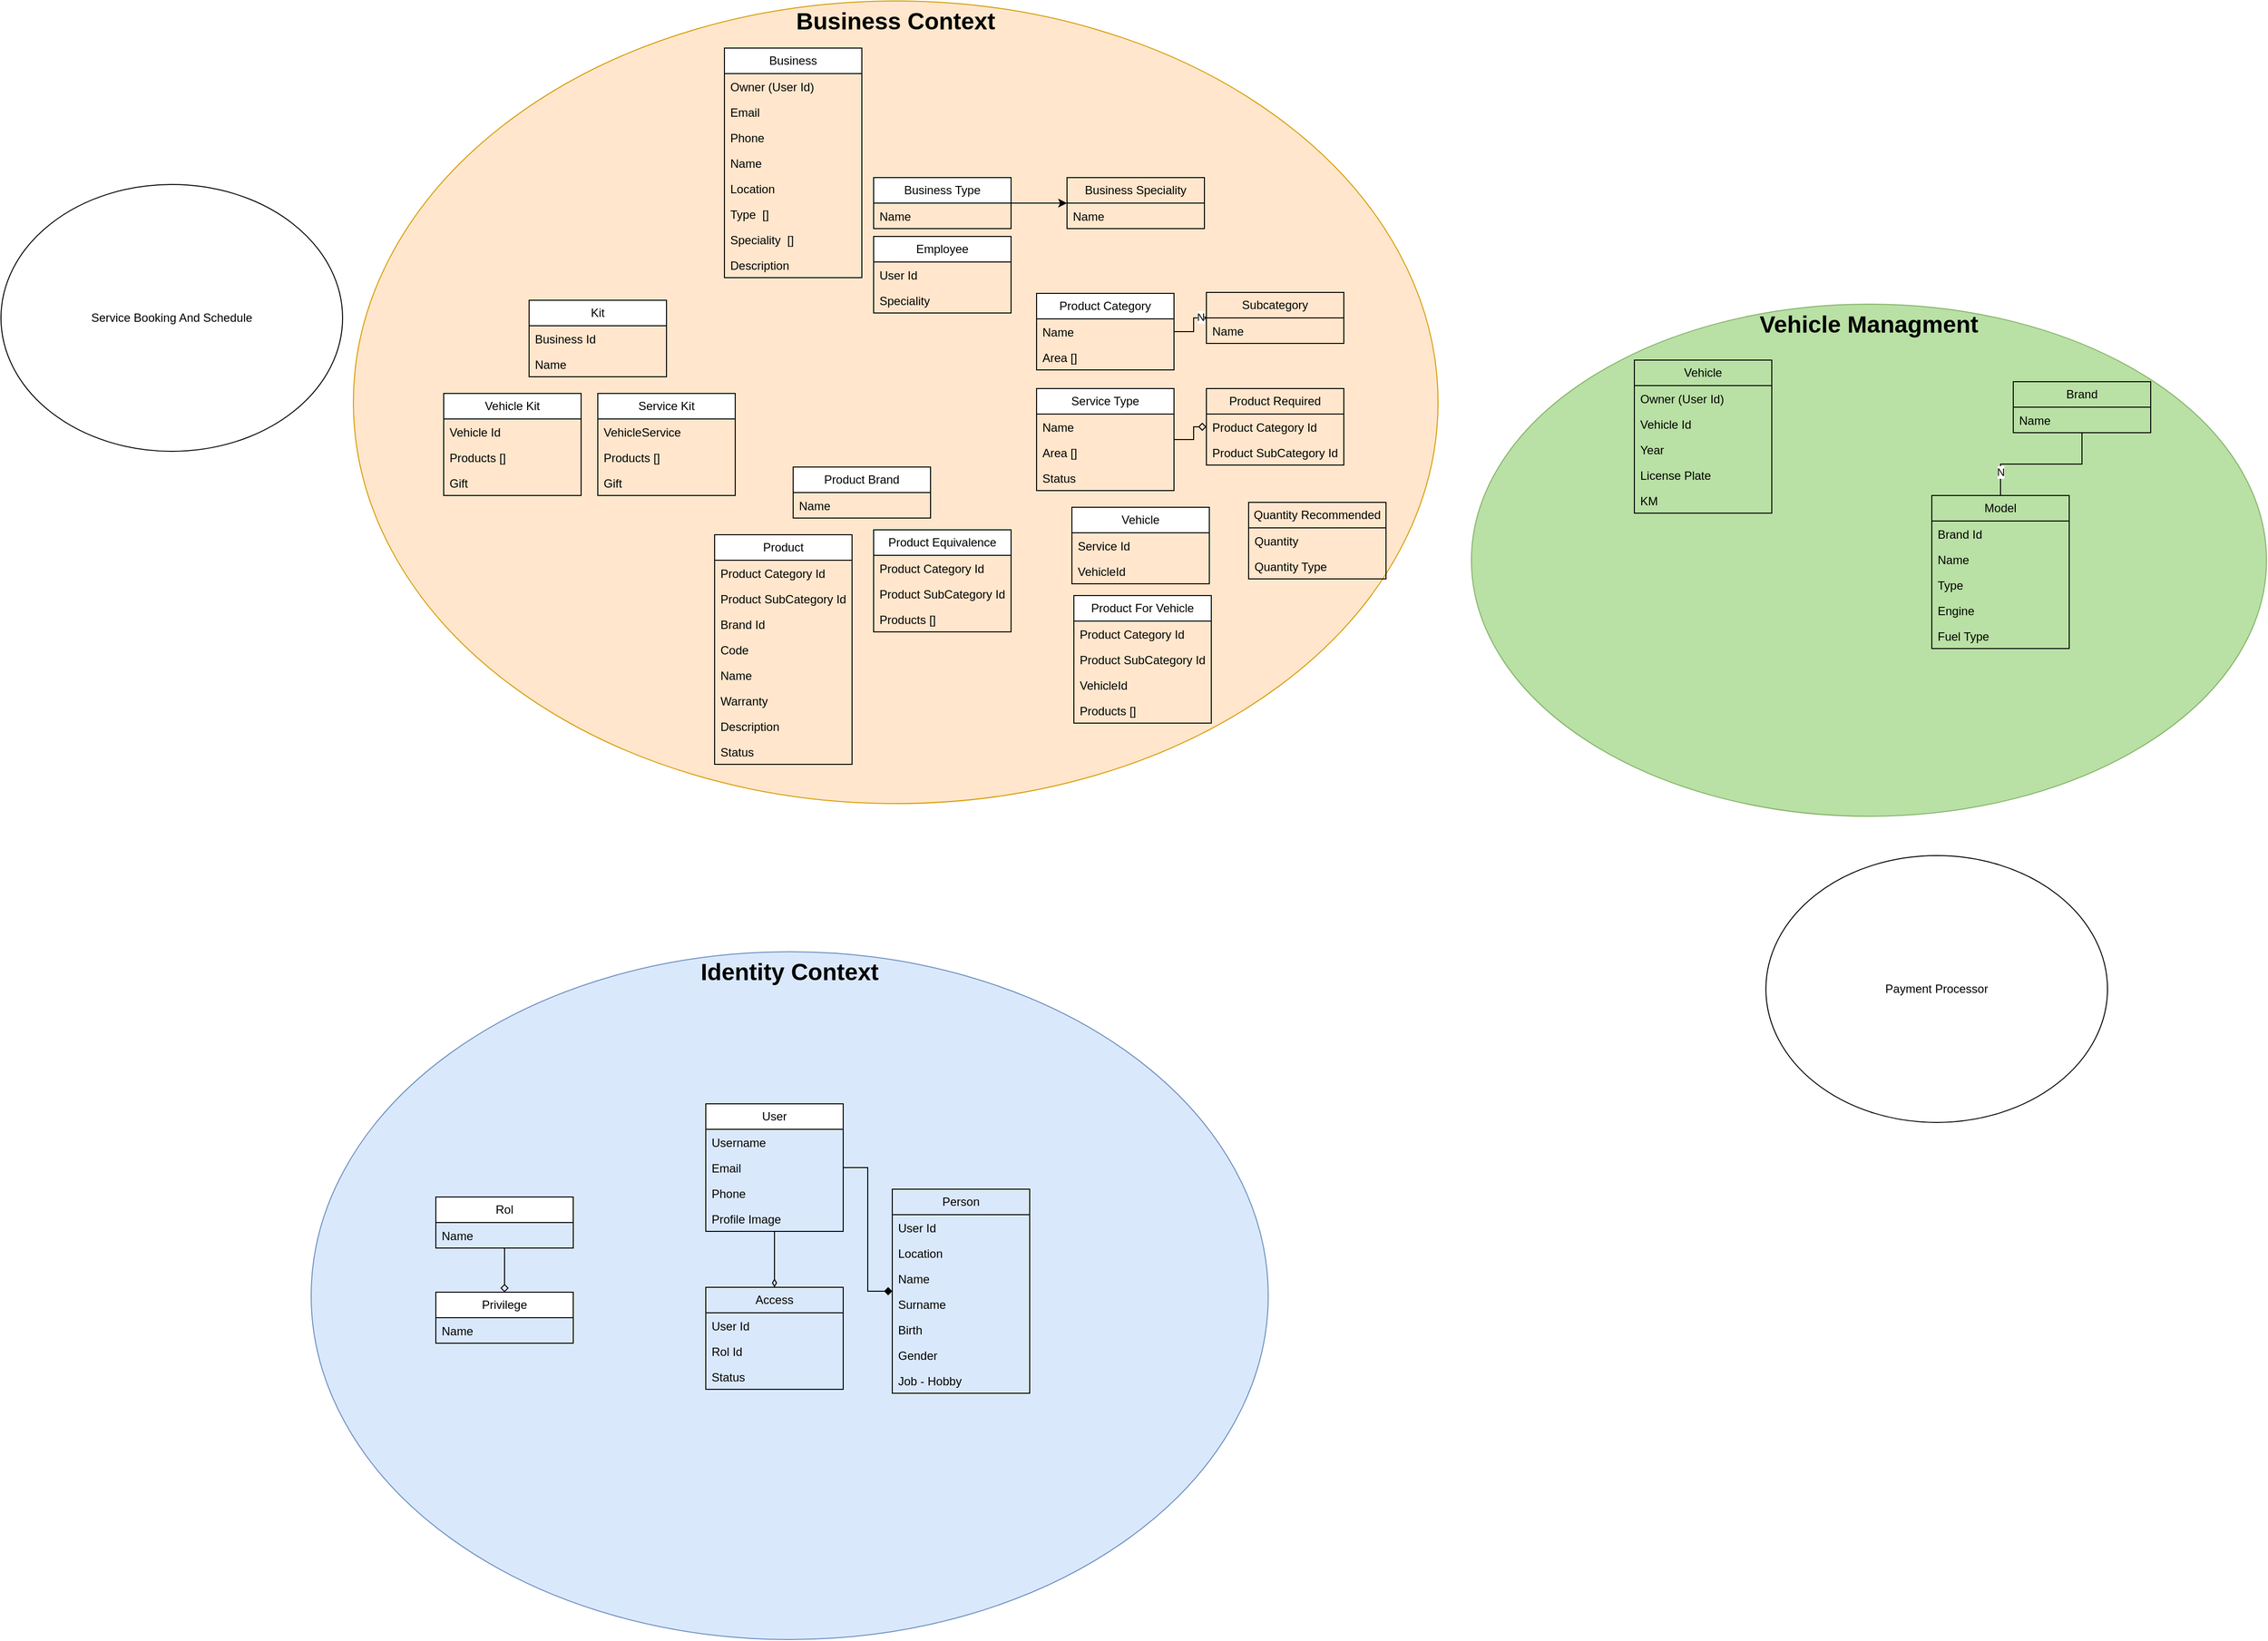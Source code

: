 <mxfile version="21.6.2" type="device">
  <diagram name="Página-1" id="JtN_m3BPHqVKpNCz9cnq">
    <mxGraphModel dx="1516" dy="668" grid="0" gridSize="10" guides="1" tooltips="1" connect="1" arrows="1" fold="1" page="0" pageScale="1" pageWidth="850" pageHeight="1100" math="0" shadow="0">
      <root>
        <mxCell id="0" />
        <mxCell id="1" parent="0" />
        <mxCell id="sMGNfharceEbOVpmYfjk-51" value="Business Context" style="ellipse;whiteSpace=wrap;html=1;fillColor=#ffe6cc;verticalAlign=top;fontStyle=1;fontSize=24;strokeColor=#d79b00;" parent="1" vertex="1">
          <mxGeometry x="22" y="269" width="1105" height="818" as="geometry" />
        </mxCell>
        <mxCell id="ZEp_Vl6tye-5IdiAVbO8-36" value="Business" style="swimlane;fontStyle=0;childLayout=stackLayout;horizontal=1;startSize=26;fillColor=default;horizontalStack=0;resizeParent=1;resizeParentMax=0;resizeLast=0;collapsible=1;marginBottom=0;whiteSpace=wrap;html=1;" parent="1" vertex="1">
          <mxGeometry x="400" y="317" width="140" height="234" as="geometry" />
        </mxCell>
        <mxCell id="ZEp_Vl6tye-5IdiAVbO8-37" value="Owner (User Id)" style="text;strokeColor=none;fillColor=none;align=left;verticalAlign=top;spacingLeft=4;spacingRight=4;overflow=hidden;rotatable=0;points=[[0,0.5],[1,0.5]];portConstraint=eastwest;whiteSpace=wrap;html=1;" parent="ZEp_Vl6tye-5IdiAVbO8-36" vertex="1">
          <mxGeometry y="26" width="140" height="26" as="geometry" />
        </mxCell>
        <mxCell id="ZEp_Vl6tye-5IdiAVbO8-38" value="Email" style="text;strokeColor=none;fillColor=none;align=left;verticalAlign=top;spacingLeft=4;spacingRight=4;overflow=hidden;rotatable=0;points=[[0,0.5],[1,0.5]];portConstraint=eastwest;whiteSpace=wrap;html=1;" parent="ZEp_Vl6tye-5IdiAVbO8-36" vertex="1">
          <mxGeometry y="52" width="140" height="26" as="geometry" />
        </mxCell>
        <mxCell id="ZEp_Vl6tye-5IdiAVbO8-39" value="Phone" style="text;strokeColor=none;fillColor=none;align=left;verticalAlign=top;spacingLeft=4;spacingRight=4;overflow=hidden;rotatable=0;points=[[0,0.5],[1,0.5]];portConstraint=eastwest;whiteSpace=wrap;html=1;" parent="ZEp_Vl6tye-5IdiAVbO8-36" vertex="1">
          <mxGeometry y="78" width="140" height="26" as="geometry" />
        </mxCell>
        <mxCell id="ZEp_Vl6tye-5IdiAVbO8-40" value="Name" style="text;strokeColor=none;fillColor=none;align=left;verticalAlign=top;spacingLeft=4;spacingRight=4;overflow=hidden;rotatable=0;points=[[0,0.5],[1,0.5]];portConstraint=eastwest;whiteSpace=wrap;html=1;" parent="ZEp_Vl6tye-5IdiAVbO8-36" vertex="1">
          <mxGeometry y="104" width="140" height="26" as="geometry" />
        </mxCell>
        <mxCell id="ZEp_Vl6tye-5IdiAVbO8-41" value="Location" style="text;strokeColor=none;fillColor=none;align=left;verticalAlign=top;spacingLeft=4;spacingRight=4;overflow=hidden;rotatable=0;points=[[0,0.5],[1,0.5]];portConstraint=eastwest;whiteSpace=wrap;html=1;" parent="ZEp_Vl6tye-5IdiAVbO8-36" vertex="1">
          <mxGeometry y="130" width="140" height="26" as="geometry" />
        </mxCell>
        <mxCell id="sMGNfharceEbOVpmYfjk-52" value="Type&amp;nbsp; []" style="text;strokeColor=none;fillColor=none;align=left;verticalAlign=top;spacingLeft=4;spacingRight=4;overflow=hidden;rotatable=0;points=[[0,0.5],[1,0.5]];portConstraint=eastwest;whiteSpace=wrap;html=1;" parent="ZEp_Vl6tye-5IdiAVbO8-36" vertex="1">
          <mxGeometry y="156" width="140" height="26" as="geometry" />
        </mxCell>
        <mxCell id="R2a5ErIoAnHFxRkh_Lf6-4" value="Speciality&amp;nbsp; []" style="text;strokeColor=none;fillColor=none;align=left;verticalAlign=top;spacingLeft=4;spacingRight=4;overflow=hidden;rotatable=0;points=[[0,0.5],[1,0.5]];portConstraint=eastwest;whiteSpace=wrap;html=1;" parent="ZEp_Vl6tye-5IdiAVbO8-36" vertex="1">
          <mxGeometry y="182" width="140" height="26" as="geometry" />
        </mxCell>
        <mxCell id="sMGNfharceEbOVpmYfjk-53" value="Description" style="text;strokeColor=none;fillColor=none;align=left;verticalAlign=top;spacingLeft=4;spacingRight=4;overflow=hidden;rotatable=0;points=[[0,0.5],[1,0.5]];portConstraint=eastwest;whiteSpace=wrap;html=1;" parent="ZEp_Vl6tye-5IdiAVbO8-36" vertex="1">
          <mxGeometry y="208" width="140" height="26" as="geometry" />
        </mxCell>
        <mxCell id="ZEp_Vl6tye-5IdiAVbO8-56" value="Employee" style="swimlane;fontStyle=0;childLayout=stackLayout;horizontal=1;startSize=26;fillColor=default;horizontalStack=0;resizeParent=1;resizeParentMax=0;resizeLast=0;collapsible=1;marginBottom=0;whiteSpace=wrap;html=1;" parent="1" vertex="1">
          <mxGeometry x="552" y="509" width="140" height="78" as="geometry" />
        </mxCell>
        <mxCell id="ZEp_Vl6tye-5IdiAVbO8-57" value="User Id" style="text;strokeColor=none;fillColor=none;align=left;verticalAlign=top;spacingLeft=4;spacingRight=4;overflow=hidden;rotatable=0;points=[[0,0.5],[1,0.5]];portConstraint=eastwest;whiteSpace=wrap;html=1;" parent="ZEp_Vl6tye-5IdiAVbO8-56" vertex="1">
          <mxGeometry y="26" width="140" height="26" as="geometry" />
        </mxCell>
        <mxCell id="ZEp_Vl6tye-5IdiAVbO8-58" value="Speciality" style="text;strokeColor=none;fillColor=none;align=left;verticalAlign=top;spacingLeft=4;spacingRight=4;overflow=hidden;rotatable=0;points=[[0,0.5],[1,0.5]];portConstraint=eastwest;whiteSpace=wrap;html=1;" parent="ZEp_Vl6tye-5IdiAVbO8-56" vertex="1">
          <mxGeometry y="52" width="140" height="26" as="geometry" />
        </mxCell>
        <mxCell id="ZEp_Vl6tye-5IdiAVbO8-63" value="Product" style="swimlane;fontStyle=0;childLayout=stackLayout;horizontal=1;startSize=26;fillColor=default;horizontalStack=0;resizeParent=1;resizeParentMax=0;resizeLast=0;collapsible=1;marginBottom=0;whiteSpace=wrap;html=1;" parent="1" vertex="1">
          <mxGeometry x="390" y="813" width="140" height="234" as="geometry" />
        </mxCell>
        <mxCell id="sMGNfharceEbOVpmYfjk-105" value="Product Category Id" style="text;strokeColor=none;fillColor=none;align=left;verticalAlign=top;spacingLeft=4;spacingRight=4;overflow=hidden;rotatable=0;points=[[0,0.5],[1,0.5]];portConstraint=eastwest;whiteSpace=wrap;html=1;" parent="ZEp_Vl6tye-5IdiAVbO8-63" vertex="1">
          <mxGeometry y="26" width="140" height="26" as="geometry" />
        </mxCell>
        <mxCell id="sMGNfharceEbOVpmYfjk-107" value="Product SubCategory Id" style="text;strokeColor=none;fillColor=none;align=left;verticalAlign=top;spacingLeft=4;spacingRight=4;overflow=hidden;rotatable=0;points=[[0,0.5],[1,0.5]];portConstraint=eastwest;whiteSpace=wrap;html=1;" parent="ZEp_Vl6tye-5IdiAVbO8-63" vertex="1">
          <mxGeometry y="52" width="140" height="26" as="geometry" />
        </mxCell>
        <mxCell id="sMGNfharceEbOVpmYfjk-109" value="Brand Id" style="text;strokeColor=none;fillColor=none;align=left;verticalAlign=top;spacingLeft=4;spacingRight=4;overflow=hidden;rotatable=0;points=[[0,0.5],[1,0.5]];portConstraint=eastwest;whiteSpace=wrap;html=1;" parent="ZEp_Vl6tye-5IdiAVbO8-63" vertex="1">
          <mxGeometry y="78" width="140" height="26" as="geometry" />
        </mxCell>
        <mxCell id="ZEp_Vl6tye-5IdiAVbO8-66" value="Code" style="text;strokeColor=none;fillColor=none;align=left;verticalAlign=top;spacingLeft=4;spacingRight=4;overflow=hidden;rotatable=0;points=[[0,0.5],[1,0.5]];portConstraint=eastwest;whiteSpace=wrap;html=1;" parent="ZEp_Vl6tye-5IdiAVbO8-63" vertex="1">
          <mxGeometry y="104" width="140" height="26" as="geometry" />
        </mxCell>
        <mxCell id="ZEp_Vl6tye-5IdiAVbO8-68" value="Name" style="text;strokeColor=none;fillColor=none;align=left;verticalAlign=top;spacingLeft=4;spacingRight=4;overflow=hidden;rotatable=0;points=[[0,0.5],[1,0.5]];portConstraint=eastwest;whiteSpace=wrap;html=1;" parent="ZEp_Vl6tye-5IdiAVbO8-63" vertex="1">
          <mxGeometry y="130" width="140" height="26" as="geometry" />
        </mxCell>
        <mxCell id="sMGNfharceEbOVpmYfjk-79" value="Warranty" style="text;strokeColor=none;fillColor=none;align=left;verticalAlign=top;spacingLeft=4;spacingRight=4;overflow=hidden;rotatable=0;points=[[0,0.5],[1,0.5]];portConstraint=eastwest;whiteSpace=wrap;html=1;" parent="ZEp_Vl6tye-5IdiAVbO8-63" vertex="1">
          <mxGeometry y="156" width="140" height="26" as="geometry" />
        </mxCell>
        <mxCell id="sMGNfharceEbOVpmYfjk-133" value="Description" style="text;strokeColor=none;fillColor=none;align=left;verticalAlign=top;spacingLeft=4;spacingRight=4;overflow=hidden;rotatable=0;points=[[0,0.5],[1,0.5]];portConstraint=eastwest;whiteSpace=wrap;html=1;" parent="ZEp_Vl6tye-5IdiAVbO8-63" vertex="1">
          <mxGeometry y="182" width="140" height="26" as="geometry" />
        </mxCell>
        <mxCell id="sMGNfharceEbOVpmYfjk-117" value="Status" style="text;strokeColor=none;fillColor=none;align=left;verticalAlign=top;spacingLeft=4;spacingRight=4;overflow=hidden;rotatable=0;points=[[0,0.5],[1,0.5]];portConstraint=eastwest;whiteSpace=wrap;html=1;" parent="ZEp_Vl6tye-5IdiAVbO8-63" vertex="1">
          <mxGeometry y="208" width="140" height="26" as="geometry" />
        </mxCell>
        <mxCell id="sMGNfharceEbOVpmYfjk-6" value="Vehicle Managment" style="ellipse;whiteSpace=wrap;html=1;fillColor=#B9E0A5;strokeColor=#82b366;fontSize=24;verticalAlign=top;fontStyle=1" parent="1" vertex="1">
          <mxGeometry x="1161" y="578" width="810" height="522" as="geometry" />
        </mxCell>
        <mxCell id="sMGNfharceEbOVpmYfjk-7" value="Identity Context" style="ellipse;whiteSpace=wrap;html=1;fillColor=#dae8fc;verticalAlign=top;fontStyle=1;fontSize=24;strokeColor=#6c8ebf;" parent="1" vertex="1">
          <mxGeometry x="-21" y="1238" width="975" height="701" as="geometry" />
        </mxCell>
        <mxCell id="sMGNfharceEbOVpmYfjk-8" value="Payment Processor" style="ellipse;whiteSpace=wrap;html=1;" parent="1" vertex="1">
          <mxGeometry x="1461" y="1140" width="348" height="272" as="geometry" />
        </mxCell>
        <mxCell id="sMGNfharceEbOVpmYfjk-9" value="Service Booking And Schedule" style="ellipse;whiteSpace=wrap;html=1;" parent="1" vertex="1">
          <mxGeometry x="-337" y="456" width="348" height="272" as="geometry" />
        </mxCell>
        <mxCell id="sMGNfharceEbOVpmYfjk-63" style="edgeStyle=orthogonalEdgeStyle;rounded=0;orthogonalLoop=1;jettySize=auto;html=1;endArrow=diamond;endFill=1;" parent="1" source="sMGNfharceEbOVpmYfjk-10" target="sMGNfharceEbOVpmYfjk-20" edge="1">
          <mxGeometry relative="1" as="geometry" />
        </mxCell>
        <mxCell id="sMGNfharceEbOVpmYfjk-69" style="edgeStyle=orthogonalEdgeStyle;rounded=0;orthogonalLoop=1;jettySize=auto;html=1;endArrow=diamondThin;endFill=0;" parent="1" source="sMGNfharceEbOVpmYfjk-10" target="sMGNfharceEbOVpmYfjk-64" edge="1">
          <mxGeometry relative="1" as="geometry" />
        </mxCell>
        <mxCell id="sMGNfharceEbOVpmYfjk-10" value="User" style="swimlane;fontStyle=0;childLayout=stackLayout;horizontal=1;startSize=26;fillColor=default;horizontalStack=0;resizeParent=1;resizeParentMax=0;resizeLast=0;collapsible=1;marginBottom=0;whiteSpace=wrap;html=1;" parent="1" vertex="1">
          <mxGeometry x="381" y="1393" width="140" height="130" as="geometry" />
        </mxCell>
        <mxCell id="sMGNfharceEbOVpmYfjk-11" value="Username" style="text;strokeColor=none;fillColor=none;align=left;verticalAlign=top;spacingLeft=4;spacingRight=4;overflow=hidden;rotatable=0;points=[[0,0.5],[1,0.5]];portConstraint=eastwest;whiteSpace=wrap;html=1;" parent="sMGNfharceEbOVpmYfjk-10" vertex="1">
          <mxGeometry y="26" width="140" height="26" as="geometry" />
        </mxCell>
        <mxCell id="sMGNfharceEbOVpmYfjk-12" value="Email" style="text;strokeColor=none;fillColor=none;align=left;verticalAlign=top;spacingLeft=4;spacingRight=4;overflow=hidden;rotatable=0;points=[[0,0.5],[1,0.5]];portConstraint=eastwest;whiteSpace=wrap;html=1;" parent="sMGNfharceEbOVpmYfjk-10" vertex="1">
          <mxGeometry y="52" width="140" height="26" as="geometry" />
        </mxCell>
        <mxCell id="sMGNfharceEbOVpmYfjk-13" value="Phone" style="text;strokeColor=none;fillColor=none;align=left;verticalAlign=top;spacingLeft=4;spacingRight=4;overflow=hidden;rotatable=0;points=[[0,0.5],[1,0.5]];portConstraint=eastwest;whiteSpace=wrap;html=1;" parent="sMGNfharceEbOVpmYfjk-10" vertex="1">
          <mxGeometry y="78" width="140" height="26" as="geometry" />
        </mxCell>
        <mxCell id="sMGNfharceEbOVpmYfjk-14" value="Profile Image" style="text;strokeColor=none;fillColor=none;align=left;verticalAlign=top;spacingLeft=4;spacingRight=4;overflow=hidden;rotatable=0;points=[[0,0.5],[1,0.5]];portConstraint=eastwest;whiteSpace=wrap;html=1;" parent="sMGNfharceEbOVpmYfjk-10" vertex="1">
          <mxGeometry y="104" width="140" height="26" as="geometry" />
        </mxCell>
        <mxCell id="sMGNfharceEbOVpmYfjk-20" value="Person" style="swimlane;fontStyle=0;childLayout=stackLayout;horizontal=1;startSize=26;fillColor=none;horizontalStack=0;resizeParent=1;resizeParentMax=0;resizeLast=0;collapsible=1;marginBottom=0;whiteSpace=wrap;html=1;" parent="1" vertex="1">
          <mxGeometry x="571" y="1480" width="140" height="208" as="geometry" />
        </mxCell>
        <mxCell id="sMGNfharceEbOVpmYfjk-21" value="User Id" style="text;strokeColor=none;fillColor=none;align=left;verticalAlign=top;spacingLeft=4;spacingRight=4;overflow=hidden;rotatable=0;points=[[0,0.5],[1,0.5]];portConstraint=eastwest;whiteSpace=wrap;html=1;" parent="sMGNfharceEbOVpmYfjk-20" vertex="1">
          <mxGeometry y="26" width="140" height="26" as="geometry" />
        </mxCell>
        <mxCell id="sMGNfharceEbOVpmYfjk-25" value="Location" style="text;strokeColor=none;fillColor=none;align=left;verticalAlign=top;spacingLeft=4;spacingRight=4;overflow=hidden;rotatable=0;points=[[0,0.5],[1,0.5]];portConstraint=eastwest;whiteSpace=wrap;html=1;" parent="sMGNfharceEbOVpmYfjk-20" vertex="1">
          <mxGeometry y="52" width="140" height="26" as="geometry" />
        </mxCell>
        <mxCell id="sMGNfharceEbOVpmYfjk-26" value="Name" style="text;strokeColor=none;fillColor=none;align=left;verticalAlign=top;spacingLeft=4;spacingRight=4;overflow=hidden;rotatable=0;points=[[0,0.5],[1,0.5]];portConstraint=eastwest;whiteSpace=wrap;html=1;" parent="sMGNfharceEbOVpmYfjk-20" vertex="1">
          <mxGeometry y="78" width="140" height="26" as="geometry" />
        </mxCell>
        <mxCell id="sMGNfharceEbOVpmYfjk-27" value="Surname" style="text;strokeColor=none;fillColor=none;align=left;verticalAlign=top;spacingLeft=4;spacingRight=4;overflow=hidden;rotatable=0;points=[[0,0.5],[1,0.5]];portConstraint=eastwest;whiteSpace=wrap;html=1;" parent="sMGNfharceEbOVpmYfjk-20" vertex="1">
          <mxGeometry y="104" width="140" height="26" as="geometry" />
        </mxCell>
        <mxCell id="sMGNfharceEbOVpmYfjk-28" value="Birth" style="text;strokeColor=none;fillColor=none;align=left;verticalAlign=top;spacingLeft=4;spacingRight=4;overflow=hidden;rotatable=0;points=[[0,0.5],[1,0.5]];portConstraint=eastwest;whiteSpace=wrap;html=1;" parent="sMGNfharceEbOVpmYfjk-20" vertex="1">
          <mxGeometry y="130" width="140" height="26" as="geometry" />
        </mxCell>
        <mxCell id="sMGNfharceEbOVpmYfjk-29" value="Gender" style="text;strokeColor=none;fillColor=none;align=left;verticalAlign=top;spacingLeft=4;spacingRight=4;overflow=hidden;rotatable=0;points=[[0,0.5],[1,0.5]];portConstraint=eastwest;whiteSpace=wrap;html=1;" parent="sMGNfharceEbOVpmYfjk-20" vertex="1">
          <mxGeometry y="156" width="140" height="26" as="geometry" />
        </mxCell>
        <mxCell id="sMGNfharceEbOVpmYfjk-30" value="Job - Hobby" style="text;strokeColor=none;fillColor=none;align=left;verticalAlign=top;spacingLeft=4;spacingRight=4;overflow=hidden;rotatable=0;points=[[0,0.5],[1,0.5]];portConstraint=eastwest;whiteSpace=wrap;html=1;" parent="sMGNfharceEbOVpmYfjk-20" vertex="1">
          <mxGeometry y="182" width="140" height="26" as="geometry" />
        </mxCell>
        <mxCell id="ZEp_Vl6tye-5IdiAVbO8-26" value="Vehicle" style="swimlane;fontStyle=0;childLayout=stackLayout;horizontal=1;startSize=26;fillColor=none;horizontalStack=0;resizeParent=1;resizeParentMax=0;resizeLast=0;collapsible=1;marginBottom=0;whiteSpace=wrap;html=1;" parent="1" vertex="1">
          <mxGeometry x="1327" y="635" width="140" height="156" as="geometry" />
        </mxCell>
        <mxCell id="ZEp_Vl6tye-5IdiAVbO8-27" value="Owner (User Id)" style="text;strokeColor=none;fillColor=none;align=left;verticalAlign=top;spacingLeft=4;spacingRight=4;overflow=hidden;rotatable=0;points=[[0,0.5],[1,0.5]];portConstraint=eastwest;whiteSpace=wrap;html=1;" parent="ZEp_Vl6tye-5IdiAVbO8-26" vertex="1">
          <mxGeometry y="26" width="140" height="26" as="geometry" />
        </mxCell>
        <mxCell id="sMGNfharceEbOVpmYfjk-50" value="Vehicle Id" style="text;strokeColor=none;fillColor=none;align=left;verticalAlign=top;spacingLeft=4;spacingRight=4;overflow=hidden;rotatable=0;points=[[0,0.5],[1,0.5]];portConstraint=eastwest;whiteSpace=wrap;html=1;" parent="ZEp_Vl6tye-5IdiAVbO8-26" vertex="1">
          <mxGeometry y="52" width="140" height="26" as="geometry" />
        </mxCell>
        <mxCell id="ZEp_Vl6tye-5IdiAVbO8-30" value="Year" style="text;strokeColor=none;fillColor=none;align=left;verticalAlign=top;spacingLeft=4;spacingRight=4;overflow=hidden;rotatable=0;points=[[0,0.5],[1,0.5]];portConstraint=eastwest;whiteSpace=wrap;html=1;" parent="ZEp_Vl6tye-5IdiAVbO8-26" vertex="1">
          <mxGeometry y="78" width="140" height="26" as="geometry" />
        </mxCell>
        <mxCell id="ZEp_Vl6tye-5IdiAVbO8-31" value="License Plate" style="text;strokeColor=none;fillColor=none;align=left;verticalAlign=top;spacingLeft=4;spacingRight=4;overflow=hidden;rotatable=0;points=[[0,0.5],[1,0.5]];portConstraint=eastwest;whiteSpace=wrap;html=1;" parent="ZEp_Vl6tye-5IdiAVbO8-26" vertex="1">
          <mxGeometry y="104" width="140" height="26" as="geometry" />
        </mxCell>
        <mxCell id="ZEp_Vl6tye-5IdiAVbO8-32" value="KM" style="text;strokeColor=none;fillColor=none;align=left;verticalAlign=top;spacingLeft=4;spacingRight=4;overflow=hidden;rotatable=0;points=[[0,0.5],[1,0.5]];portConstraint=eastwest;whiteSpace=wrap;html=1;" parent="ZEp_Vl6tye-5IdiAVbO8-26" vertex="1">
          <mxGeometry y="130" width="140" height="26" as="geometry" />
        </mxCell>
        <mxCell id="sMGNfharceEbOVpmYfjk-44" style="edgeStyle=orthogonalEdgeStyle;rounded=0;orthogonalLoop=1;jettySize=auto;html=1;endArrow=none;endFill=0;" parent="1" source="sMGNfharceEbOVpmYfjk-33" target="sMGNfharceEbOVpmYfjk-42" edge="1">
          <mxGeometry relative="1" as="geometry" />
        </mxCell>
        <mxCell id="sMGNfharceEbOVpmYfjk-45" value="N" style="edgeLabel;html=1;align=center;verticalAlign=middle;resizable=0;points=[];" parent="sMGNfharceEbOVpmYfjk-44" vertex="1" connectable="0">
          <mxGeometry x="0.67" relative="1" as="geometry">
            <mxPoint as="offset" />
          </mxGeometry>
        </mxCell>
        <mxCell id="sMGNfharceEbOVpmYfjk-33" value="Brand" style="swimlane;fontStyle=0;childLayout=stackLayout;horizontal=1;startSize=26;fillColor=none;horizontalStack=0;resizeParent=1;resizeParentMax=0;resizeLast=0;collapsible=1;marginBottom=0;whiteSpace=wrap;html=1;" parent="1" vertex="1">
          <mxGeometry x="1713" y="657" width="140" height="52" as="geometry" />
        </mxCell>
        <mxCell id="sMGNfharceEbOVpmYfjk-35" value="Name" style="text;strokeColor=none;fillColor=none;align=left;verticalAlign=top;spacingLeft=4;spacingRight=4;overflow=hidden;rotatable=0;points=[[0,0.5],[1,0.5]];portConstraint=eastwest;whiteSpace=wrap;html=1;" parent="sMGNfharceEbOVpmYfjk-33" vertex="1">
          <mxGeometry y="26" width="140" height="26" as="geometry" />
        </mxCell>
        <mxCell id="sMGNfharceEbOVpmYfjk-42" value="Model" style="swimlane;fontStyle=0;childLayout=stackLayout;horizontal=1;startSize=26;fillColor=none;horizontalStack=0;resizeParent=1;resizeParentMax=0;resizeLast=0;collapsible=1;marginBottom=0;whiteSpace=wrap;html=1;" parent="1" vertex="1">
          <mxGeometry x="1630" y="773" width="140" height="156" as="geometry" />
        </mxCell>
        <mxCell id="sMGNfharceEbOVpmYfjk-46" value="Brand Id" style="text;strokeColor=none;fillColor=none;align=left;verticalAlign=top;spacingLeft=4;spacingRight=4;overflow=hidden;rotatable=0;points=[[0,0.5],[1,0.5]];portConstraint=eastwest;whiteSpace=wrap;html=1;" parent="sMGNfharceEbOVpmYfjk-42" vertex="1">
          <mxGeometry y="26" width="140" height="26" as="geometry" />
        </mxCell>
        <mxCell id="sMGNfharceEbOVpmYfjk-49" value="Name" style="text;strokeColor=none;fillColor=none;align=left;verticalAlign=top;spacingLeft=4;spacingRight=4;overflow=hidden;rotatable=0;points=[[0,0.5],[1,0.5]];portConstraint=eastwest;whiteSpace=wrap;html=1;" parent="sMGNfharceEbOVpmYfjk-42" vertex="1">
          <mxGeometry y="52" width="140" height="26" as="geometry" />
        </mxCell>
        <mxCell id="sMGNfharceEbOVpmYfjk-47" value="Type" style="text;strokeColor=none;fillColor=none;align=left;verticalAlign=top;spacingLeft=4;spacingRight=4;overflow=hidden;rotatable=0;points=[[0,0.5],[1,0.5]];portConstraint=eastwest;whiteSpace=wrap;html=1;" parent="sMGNfharceEbOVpmYfjk-42" vertex="1">
          <mxGeometry y="78" width="140" height="26" as="geometry" />
        </mxCell>
        <mxCell id="sMGNfharceEbOVpmYfjk-43" value="Engine" style="text;strokeColor=none;fillColor=none;align=left;verticalAlign=top;spacingLeft=4;spacingRight=4;overflow=hidden;rotatable=0;points=[[0,0.5],[1,0.5]];portConstraint=eastwest;whiteSpace=wrap;html=1;" parent="sMGNfharceEbOVpmYfjk-42" vertex="1">
          <mxGeometry y="104" width="140" height="26" as="geometry" />
        </mxCell>
        <mxCell id="sMGNfharceEbOVpmYfjk-48" value="Fuel Type" style="text;strokeColor=none;fillColor=none;align=left;verticalAlign=top;spacingLeft=4;spacingRight=4;overflow=hidden;rotatable=0;points=[[0,0.5],[1,0.5]];portConstraint=eastwest;whiteSpace=wrap;html=1;" parent="sMGNfharceEbOVpmYfjk-42" vertex="1">
          <mxGeometry y="130" width="140" height="26" as="geometry" />
        </mxCell>
        <mxCell id="sMGNfharceEbOVpmYfjk-62" style="edgeStyle=orthogonalEdgeStyle;rounded=0;orthogonalLoop=1;jettySize=auto;html=1;endArrow=diamond;endFill=0;" parent="1" source="sMGNfharceEbOVpmYfjk-55" target="sMGNfharceEbOVpmYfjk-60" edge="1">
          <mxGeometry relative="1" as="geometry" />
        </mxCell>
        <mxCell id="sMGNfharceEbOVpmYfjk-55" value="Rol" style="swimlane;fontStyle=0;childLayout=stackLayout;horizontal=1;startSize=26;fillColor=default;horizontalStack=0;resizeParent=1;resizeParentMax=0;resizeLast=0;collapsible=1;marginBottom=0;whiteSpace=wrap;html=1;" parent="1" vertex="1">
          <mxGeometry x="106" y="1488" width="140" height="52" as="geometry" />
        </mxCell>
        <mxCell id="sMGNfharceEbOVpmYfjk-56" value="Name" style="text;strokeColor=none;fillColor=none;align=left;verticalAlign=top;spacingLeft=4;spacingRight=4;overflow=hidden;rotatable=0;points=[[0,0.5],[1,0.5]];portConstraint=eastwest;whiteSpace=wrap;html=1;" parent="sMGNfharceEbOVpmYfjk-55" vertex="1">
          <mxGeometry y="26" width="140" height="26" as="geometry" />
        </mxCell>
        <mxCell id="sMGNfharceEbOVpmYfjk-60" value="Privilege" style="swimlane;fontStyle=0;childLayout=stackLayout;horizontal=1;startSize=26;fillColor=default;horizontalStack=0;resizeParent=1;resizeParentMax=0;resizeLast=0;collapsible=1;marginBottom=0;whiteSpace=wrap;html=1;" parent="1" vertex="1">
          <mxGeometry x="106" y="1585" width="140" height="52" as="geometry" />
        </mxCell>
        <mxCell id="sMGNfharceEbOVpmYfjk-61" value="Name" style="text;strokeColor=none;fillColor=none;align=left;verticalAlign=top;spacingLeft=4;spacingRight=4;overflow=hidden;rotatable=0;points=[[0,0.5],[1,0.5]];portConstraint=eastwest;whiteSpace=wrap;html=1;" parent="sMGNfharceEbOVpmYfjk-60" vertex="1">
          <mxGeometry y="26" width="140" height="26" as="geometry" />
        </mxCell>
        <mxCell id="sMGNfharceEbOVpmYfjk-64" value="Access" style="swimlane;fontStyle=0;childLayout=stackLayout;horizontal=1;startSize=26;fillColor=none;horizontalStack=0;resizeParent=1;resizeParentMax=0;resizeLast=0;collapsible=1;marginBottom=0;whiteSpace=wrap;html=1;" parent="1" vertex="1">
          <mxGeometry x="381" y="1580" width="140" height="104" as="geometry" />
        </mxCell>
        <mxCell id="sMGNfharceEbOVpmYfjk-65" value="User Id" style="text;strokeColor=none;fillColor=none;align=left;verticalAlign=top;spacingLeft=4;spacingRight=4;overflow=hidden;rotatable=0;points=[[0,0.5],[1,0.5]];portConstraint=eastwest;whiteSpace=wrap;html=1;" parent="sMGNfharceEbOVpmYfjk-64" vertex="1">
          <mxGeometry y="26" width="140" height="26" as="geometry" />
        </mxCell>
        <mxCell id="sMGNfharceEbOVpmYfjk-66" value="Rol Id" style="text;strokeColor=none;fillColor=none;align=left;verticalAlign=top;spacingLeft=4;spacingRight=4;overflow=hidden;rotatable=0;points=[[0,0.5],[1,0.5]];portConstraint=eastwest;whiteSpace=wrap;html=1;" parent="sMGNfharceEbOVpmYfjk-64" vertex="1">
          <mxGeometry y="52" width="140" height="26" as="geometry" />
        </mxCell>
        <mxCell id="sMGNfharceEbOVpmYfjk-156" value="Status" style="text;strokeColor=none;fillColor=none;align=left;verticalAlign=top;spacingLeft=4;spacingRight=4;overflow=hidden;rotatable=0;points=[[0,0.5],[1,0.5]];portConstraint=eastwest;whiteSpace=wrap;html=1;" parent="sMGNfharceEbOVpmYfjk-64" vertex="1">
          <mxGeometry y="78" width="140" height="26" as="geometry" />
        </mxCell>
        <mxCell id="sMGNfharceEbOVpmYfjk-92" style="edgeStyle=orthogonalEdgeStyle;rounded=0;orthogonalLoop=1;jettySize=auto;html=1;endArrow=diamond;endFill=0;" parent="1" source="sMGNfharceEbOVpmYfjk-70" target="sMGNfharceEbOVpmYfjk-90" edge="1">
          <mxGeometry relative="1" as="geometry" />
        </mxCell>
        <mxCell id="sMGNfharceEbOVpmYfjk-93" value="N" style="edgeLabel;html=1;align=center;verticalAlign=middle;resizable=0;points=[];" parent="sMGNfharceEbOVpmYfjk-92" vertex="1" connectable="0">
          <mxGeometry x="0.715" y="1" relative="1" as="geometry">
            <mxPoint as="offset" />
          </mxGeometry>
        </mxCell>
        <mxCell id="sMGNfharceEbOVpmYfjk-70" value="Product Category" style="swimlane;fontStyle=0;childLayout=stackLayout;horizontal=1;startSize=26;fillColor=default;horizontalStack=0;resizeParent=1;resizeParentMax=0;resizeLast=0;collapsible=1;marginBottom=0;whiteSpace=wrap;html=1;" parent="1" vertex="1">
          <mxGeometry x="718" y="567" width="140" height="78" as="geometry" />
        </mxCell>
        <mxCell id="sMGNfharceEbOVpmYfjk-149" value="Name" style="text;strokeColor=none;fillColor=none;align=left;verticalAlign=top;spacingLeft=4;spacingRight=4;overflow=hidden;rotatable=0;points=[[0,0.5],[1,0.5]];portConstraint=eastwest;whiteSpace=wrap;html=1;" parent="sMGNfharceEbOVpmYfjk-70" vertex="1">
          <mxGeometry y="26" width="140" height="26" as="geometry" />
        </mxCell>
        <mxCell id="sMGNfharceEbOVpmYfjk-71" value="Area []" style="text;strokeColor=none;fillColor=none;align=left;verticalAlign=top;spacingLeft=4;spacingRight=4;overflow=hidden;rotatable=0;points=[[0,0.5],[1,0.5]];portConstraint=eastwest;whiteSpace=wrap;html=1;" parent="sMGNfharceEbOVpmYfjk-70" vertex="1">
          <mxGeometry y="52" width="140" height="26" as="geometry" />
        </mxCell>
        <mxCell id="sMGNfharceEbOVpmYfjk-80" value="Kit" style="swimlane;fontStyle=0;childLayout=stackLayout;horizontal=1;startSize=26;fillColor=default;horizontalStack=0;resizeParent=1;resizeParentMax=0;resizeLast=0;collapsible=1;marginBottom=0;whiteSpace=wrap;html=1;" parent="1" vertex="1">
          <mxGeometry x="201" y="574" width="140" height="78" as="geometry" />
        </mxCell>
        <mxCell id="sMGNfharceEbOVpmYfjk-81" value="Business Id" style="text;strokeColor=none;fillColor=none;align=left;verticalAlign=top;spacingLeft=4;spacingRight=4;overflow=hidden;rotatable=0;points=[[0,0.5],[1,0.5]];portConstraint=eastwest;whiteSpace=wrap;html=1;" parent="sMGNfharceEbOVpmYfjk-80" vertex="1">
          <mxGeometry y="26" width="140" height="26" as="geometry" />
        </mxCell>
        <mxCell id="sMGNfharceEbOVpmYfjk-82" value="Name" style="text;strokeColor=none;fillColor=none;align=left;verticalAlign=top;spacingLeft=4;spacingRight=4;overflow=hidden;rotatable=0;points=[[0,0.5],[1,0.5]];portConstraint=eastwest;whiteSpace=wrap;html=1;" parent="sMGNfharceEbOVpmYfjk-80" vertex="1">
          <mxGeometry y="52" width="140" height="26" as="geometry" />
        </mxCell>
        <mxCell id="sMGNfharceEbOVpmYfjk-96" style="edgeStyle=orthogonalEdgeStyle;rounded=0;orthogonalLoop=1;jettySize=auto;html=1;endArrow=diamond;endFill=0;" parent="1" source="sMGNfharceEbOVpmYfjk-86" target="sMGNfharceEbOVpmYfjk-94" edge="1">
          <mxGeometry relative="1" as="geometry" />
        </mxCell>
        <mxCell id="sMGNfharceEbOVpmYfjk-86" value="Service Type" style="swimlane;fontStyle=0;childLayout=stackLayout;horizontal=1;startSize=26;fillColor=default;horizontalStack=0;resizeParent=1;resizeParentMax=0;resizeLast=0;collapsible=1;marginBottom=0;whiteSpace=wrap;html=1;" parent="1" vertex="1">
          <mxGeometry x="718" y="664" width="140" height="104" as="geometry" />
        </mxCell>
        <mxCell id="sMGNfharceEbOVpmYfjk-88" value="Name" style="text;strokeColor=none;fillColor=none;align=left;verticalAlign=top;spacingLeft=4;spacingRight=4;overflow=hidden;rotatable=0;points=[[0,0.5],[1,0.5]];portConstraint=eastwest;whiteSpace=wrap;html=1;" parent="sMGNfharceEbOVpmYfjk-86" vertex="1">
          <mxGeometry y="26" width="140" height="26" as="geometry" />
        </mxCell>
        <mxCell id="sMGNfharceEbOVpmYfjk-150" value="Area []" style="text;strokeColor=none;fillColor=none;align=left;verticalAlign=top;spacingLeft=4;spacingRight=4;overflow=hidden;rotatable=0;points=[[0,0.5],[1,0.5]];portConstraint=eastwest;whiteSpace=wrap;html=1;" parent="sMGNfharceEbOVpmYfjk-86" vertex="1">
          <mxGeometry y="52" width="140" height="26" as="geometry" />
        </mxCell>
        <mxCell id="sMGNfharceEbOVpmYfjk-129" value="Status" style="text;strokeColor=none;fillColor=none;align=left;verticalAlign=top;spacingLeft=4;spacingRight=4;overflow=hidden;rotatable=0;points=[[0,0.5],[1,0.5]];portConstraint=eastwest;whiteSpace=wrap;html=1;" parent="sMGNfharceEbOVpmYfjk-86" vertex="1">
          <mxGeometry y="78" width="140" height="26" as="geometry" />
        </mxCell>
        <mxCell id="sMGNfharceEbOVpmYfjk-90" value="Subcategory" style="swimlane;fontStyle=0;childLayout=stackLayout;horizontal=1;startSize=26;fillColor=none;horizontalStack=0;resizeParent=1;resizeParentMax=0;resizeLast=0;collapsible=1;marginBottom=0;whiteSpace=wrap;html=1;" parent="1" vertex="1">
          <mxGeometry x="891" y="566" width="140" height="52" as="geometry" />
        </mxCell>
        <mxCell id="sMGNfharceEbOVpmYfjk-91" value="Name" style="text;strokeColor=none;fillColor=none;align=left;verticalAlign=top;spacingLeft=4;spacingRight=4;overflow=hidden;rotatable=0;points=[[0,0.5],[1,0.5]];portConstraint=eastwest;whiteSpace=wrap;html=1;" parent="sMGNfharceEbOVpmYfjk-90" vertex="1">
          <mxGeometry y="26" width="140" height="26" as="geometry" />
        </mxCell>
        <mxCell id="sMGNfharceEbOVpmYfjk-94" value="Product Required" style="swimlane;fontStyle=0;childLayout=stackLayout;horizontal=1;startSize=26;fillColor=none;horizontalStack=0;resizeParent=1;resizeParentMax=0;resizeLast=0;collapsible=1;marginBottom=0;whiteSpace=wrap;html=1;" parent="1" vertex="1">
          <mxGeometry x="891" y="664" width="140" height="78" as="geometry" />
        </mxCell>
        <mxCell id="sMGNfharceEbOVpmYfjk-95" value="Product Category Id" style="text;strokeColor=none;fillColor=none;align=left;verticalAlign=top;spacingLeft=4;spacingRight=4;overflow=hidden;rotatable=0;points=[[0,0.5],[1,0.5]];portConstraint=eastwest;whiteSpace=wrap;html=1;" parent="sMGNfharceEbOVpmYfjk-94" vertex="1">
          <mxGeometry y="26" width="140" height="26" as="geometry" />
        </mxCell>
        <mxCell id="sMGNfharceEbOVpmYfjk-97" value="Product SubCategory Id" style="text;strokeColor=none;fillColor=none;align=left;verticalAlign=top;spacingLeft=4;spacingRight=4;overflow=hidden;rotatable=0;points=[[0,0.5],[1,0.5]];portConstraint=eastwest;whiteSpace=wrap;html=1;" parent="sMGNfharceEbOVpmYfjk-94" vertex="1">
          <mxGeometry y="52" width="140" height="26" as="geometry" />
        </mxCell>
        <mxCell id="sMGNfharceEbOVpmYfjk-110" value="Product Equivalence" style="swimlane;fontStyle=0;childLayout=stackLayout;horizontal=1;startSize=26;fillColor=default;horizontalStack=0;resizeParent=1;resizeParentMax=0;resizeLast=0;collapsible=1;marginBottom=0;whiteSpace=wrap;html=1;" parent="1" vertex="1">
          <mxGeometry x="552" y="808" width="140" height="104" as="geometry" />
        </mxCell>
        <mxCell id="sMGNfharceEbOVpmYfjk-111" value="Product Category Id" style="text;strokeColor=none;fillColor=none;align=left;verticalAlign=top;spacingLeft=4;spacingRight=4;overflow=hidden;rotatable=0;points=[[0,0.5],[1,0.5]];portConstraint=eastwest;whiteSpace=wrap;html=1;" parent="sMGNfharceEbOVpmYfjk-110" vertex="1">
          <mxGeometry y="26" width="140" height="26" as="geometry" />
        </mxCell>
        <mxCell id="sMGNfharceEbOVpmYfjk-112" value="Product SubCategory Id" style="text;strokeColor=none;fillColor=none;align=left;verticalAlign=top;spacingLeft=4;spacingRight=4;overflow=hidden;rotatable=0;points=[[0,0.5],[1,0.5]];portConstraint=eastwest;whiteSpace=wrap;html=1;" parent="sMGNfharceEbOVpmYfjk-110" vertex="1">
          <mxGeometry y="52" width="140" height="26" as="geometry" />
        </mxCell>
        <mxCell id="sMGNfharceEbOVpmYfjk-116" value="Products []" style="text;strokeColor=none;fillColor=none;align=left;verticalAlign=top;spacingLeft=4;spacingRight=4;overflow=hidden;rotatable=0;points=[[0,0.5],[1,0.5]];portConstraint=eastwest;whiteSpace=wrap;html=1;" parent="sMGNfharceEbOVpmYfjk-110" vertex="1">
          <mxGeometry y="78" width="140" height="26" as="geometry" />
        </mxCell>
        <mxCell id="sMGNfharceEbOVpmYfjk-118" value="Product For Vehicle" style="swimlane;fontStyle=0;childLayout=stackLayout;horizontal=1;startSize=26;fillColor=default;horizontalStack=0;resizeParent=1;resizeParentMax=0;resizeLast=0;collapsible=1;marginBottom=0;whiteSpace=wrap;html=1;" parent="1" vertex="1">
          <mxGeometry x="756" y="875" width="140" height="130" as="geometry" />
        </mxCell>
        <mxCell id="sMGNfharceEbOVpmYfjk-119" value="Product Category Id" style="text;strokeColor=none;fillColor=none;align=left;verticalAlign=top;spacingLeft=4;spacingRight=4;overflow=hidden;rotatable=0;points=[[0,0.5],[1,0.5]];portConstraint=eastwest;whiteSpace=wrap;html=1;" parent="sMGNfharceEbOVpmYfjk-118" vertex="1">
          <mxGeometry y="26" width="140" height="26" as="geometry" />
        </mxCell>
        <mxCell id="sMGNfharceEbOVpmYfjk-120" value="Product SubCategory Id" style="text;strokeColor=none;fillColor=none;align=left;verticalAlign=top;spacingLeft=4;spacingRight=4;overflow=hidden;rotatable=0;points=[[0,0.5],[1,0.5]];portConstraint=eastwest;whiteSpace=wrap;html=1;" parent="sMGNfharceEbOVpmYfjk-118" vertex="1">
          <mxGeometry y="52" width="140" height="26" as="geometry" />
        </mxCell>
        <mxCell id="sMGNfharceEbOVpmYfjk-123" value="VehicleId" style="text;strokeColor=none;fillColor=none;align=left;verticalAlign=top;spacingLeft=4;spacingRight=4;overflow=hidden;rotatable=0;points=[[0,0.5],[1,0.5]];portConstraint=eastwest;whiteSpace=wrap;html=1;" parent="sMGNfharceEbOVpmYfjk-118" vertex="1">
          <mxGeometry y="78" width="140" height="26" as="geometry" />
        </mxCell>
        <mxCell id="sMGNfharceEbOVpmYfjk-121" value="Products []" style="text;strokeColor=none;fillColor=none;align=left;verticalAlign=top;spacingLeft=4;spacingRight=4;overflow=hidden;rotatable=0;points=[[0,0.5],[1,0.5]];portConstraint=eastwest;whiteSpace=wrap;html=1;" parent="sMGNfharceEbOVpmYfjk-118" vertex="1">
          <mxGeometry y="104" width="140" height="26" as="geometry" />
        </mxCell>
        <mxCell id="sMGNfharceEbOVpmYfjk-132" style="edgeStyle=orthogonalEdgeStyle;rounded=0;orthogonalLoop=1;jettySize=auto;html=1;endArrow=diamond;endFill=0;" parent="1" source="sMGNfharceEbOVpmYfjk-124" edge="1">
          <mxGeometry relative="1" as="geometry">
            <mxPoint x="902" y="820" as="targetPoint" />
          </mxGeometry>
        </mxCell>
        <mxCell id="sMGNfharceEbOVpmYfjk-134" value="Vehicle Kit" style="swimlane;fontStyle=0;childLayout=stackLayout;horizontal=1;startSize=26;fillColor=default;horizontalStack=0;resizeParent=1;resizeParentMax=0;resizeLast=0;collapsible=1;marginBottom=0;whiteSpace=wrap;html=1;" parent="1" vertex="1">
          <mxGeometry x="114" y="669" width="140" height="104" as="geometry" />
        </mxCell>
        <mxCell id="sMGNfharceEbOVpmYfjk-135" value="Vehicle Id" style="text;strokeColor=none;fillColor=none;align=left;verticalAlign=top;spacingLeft=4;spacingRight=4;overflow=hidden;rotatable=0;points=[[0,0.5],[1,0.5]];portConstraint=eastwest;whiteSpace=wrap;html=1;" parent="sMGNfharceEbOVpmYfjk-134" vertex="1">
          <mxGeometry y="26" width="140" height="26" as="geometry" />
        </mxCell>
        <mxCell id="sMGNfharceEbOVpmYfjk-143" value="Products []" style="text;strokeColor=none;fillColor=none;align=left;verticalAlign=top;spacingLeft=4;spacingRight=4;overflow=hidden;rotatable=0;points=[[0,0.5],[1,0.5]];portConstraint=eastwest;whiteSpace=wrap;html=1;" parent="sMGNfharceEbOVpmYfjk-134" vertex="1">
          <mxGeometry y="52" width="140" height="26" as="geometry" />
        </mxCell>
        <mxCell id="sMGNfharceEbOVpmYfjk-151" value="Gift" style="text;strokeColor=none;fillColor=none;align=left;verticalAlign=top;spacingLeft=4;spacingRight=4;overflow=hidden;rotatable=0;points=[[0,0.5],[1,0.5]];portConstraint=eastwest;whiteSpace=wrap;html=1;" parent="sMGNfharceEbOVpmYfjk-134" vertex="1">
          <mxGeometry y="78" width="140" height="26" as="geometry" />
        </mxCell>
        <mxCell id="sMGNfharceEbOVpmYfjk-138" value="Service Kit" style="swimlane;fontStyle=0;childLayout=stackLayout;horizontal=1;startSize=26;fillColor=default;horizontalStack=0;resizeParent=1;resizeParentMax=0;resizeLast=0;collapsible=1;marginBottom=0;whiteSpace=wrap;html=1;" parent="1" vertex="1">
          <mxGeometry x="271" y="669" width="140" height="104" as="geometry" />
        </mxCell>
        <mxCell id="sMGNfharceEbOVpmYfjk-145" value="VehicleService&lt;br&gt;" style="text;strokeColor=none;fillColor=none;align=left;verticalAlign=top;spacingLeft=4;spacingRight=4;overflow=hidden;rotatable=0;points=[[0,0.5],[1,0.5]];portConstraint=eastwest;whiteSpace=wrap;html=1;" parent="sMGNfharceEbOVpmYfjk-138" vertex="1">
          <mxGeometry y="26" width="140" height="26" as="geometry" />
        </mxCell>
        <mxCell id="sMGNfharceEbOVpmYfjk-141" value="Products []" style="text;strokeColor=none;fillColor=none;align=left;verticalAlign=top;spacingLeft=4;spacingRight=4;overflow=hidden;rotatable=0;points=[[0,0.5],[1,0.5]];portConstraint=eastwest;whiteSpace=wrap;html=1;" parent="sMGNfharceEbOVpmYfjk-138" vertex="1">
          <mxGeometry y="52" width="140" height="26" as="geometry" />
        </mxCell>
        <mxCell id="sMGNfharceEbOVpmYfjk-152" value="Gift" style="text;strokeColor=none;fillColor=none;align=left;verticalAlign=top;spacingLeft=4;spacingRight=4;overflow=hidden;rotatable=0;points=[[0,0.5],[1,0.5]];portConstraint=eastwest;whiteSpace=wrap;html=1;" parent="sMGNfharceEbOVpmYfjk-138" vertex="1">
          <mxGeometry y="78" width="140" height="26" as="geometry" />
        </mxCell>
        <mxCell id="R2a5ErIoAnHFxRkh_Lf6-3" style="edgeStyle=orthogonalEdgeStyle;rounded=0;orthogonalLoop=1;jettySize=auto;html=1;" parent="1" source="sMGNfharceEbOVpmYfjk-147" target="R2a5ErIoAnHFxRkh_Lf6-1" edge="1">
          <mxGeometry relative="1" as="geometry" />
        </mxCell>
        <mxCell id="sMGNfharceEbOVpmYfjk-147" value="Business Type" style="swimlane;fontStyle=0;childLayout=stackLayout;horizontal=1;startSize=26;fillColor=default;horizontalStack=0;resizeParent=1;resizeParentMax=0;resizeLast=0;collapsible=1;marginBottom=0;whiteSpace=wrap;html=1;" parent="1" vertex="1">
          <mxGeometry x="552" y="449" width="140" height="52" as="geometry" />
        </mxCell>
        <mxCell id="sMGNfharceEbOVpmYfjk-148" value="Name" style="text;strokeColor=none;fillColor=none;align=left;verticalAlign=top;spacingLeft=4;spacingRight=4;overflow=hidden;rotatable=0;points=[[0,0.5],[1,0.5]];portConstraint=eastwest;whiteSpace=wrap;html=1;" parent="sMGNfharceEbOVpmYfjk-147" vertex="1">
          <mxGeometry y="26" width="140" height="26" as="geometry" />
        </mxCell>
        <mxCell id="sMGNfharceEbOVpmYfjk-153" value="Product Brand" style="swimlane;fontStyle=0;childLayout=stackLayout;horizontal=1;startSize=26;fillColor=default;horizontalStack=0;resizeParent=1;resizeParentMax=0;resizeLast=0;collapsible=1;marginBottom=0;whiteSpace=wrap;html=1;" parent="1" vertex="1">
          <mxGeometry x="470" y="744" width="140" height="52" as="geometry" />
        </mxCell>
        <mxCell id="sMGNfharceEbOVpmYfjk-154" value="Name" style="text;strokeColor=none;fillColor=none;align=left;verticalAlign=top;spacingLeft=4;spacingRight=4;overflow=hidden;rotatable=0;points=[[0,0.5],[1,0.5]];portConstraint=eastwest;whiteSpace=wrap;html=1;" parent="sMGNfharceEbOVpmYfjk-153" vertex="1">
          <mxGeometry y="26" width="140" height="26" as="geometry" />
        </mxCell>
        <mxCell id="R2a5ErIoAnHFxRkh_Lf6-1" value="Business Speciality" style="swimlane;fontStyle=0;childLayout=stackLayout;horizontal=1;startSize=26;fillColor=none;horizontalStack=0;resizeParent=1;resizeParentMax=0;resizeLast=0;collapsible=1;marginBottom=0;whiteSpace=wrap;html=1;" parent="1" vertex="1">
          <mxGeometry x="749" y="449" width="140" height="52" as="geometry" />
        </mxCell>
        <mxCell id="R2a5ErIoAnHFxRkh_Lf6-2" value="Name" style="text;strokeColor=none;fillColor=none;align=left;verticalAlign=top;spacingLeft=4;spacingRight=4;overflow=hidden;rotatable=0;points=[[0,0.5],[1,0.5]];portConstraint=eastwest;whiteSpace=wrap;html=1;" parent="R2a5ErIoAnHFxRkh_Lf6-1" vertex="1">
          <mxGeometry y="26" width="140" height="26" as="geometry" />
        </mxCell>
        <mxCell id="w3GWpf89VbvRZMx7jNMQ-1" value="Vehicle" style="swimlane;fontStyle=0;childLayout=stackLayout;horizontal=1;startSize=26;fillColor=default;horizontalStack=0;resizeParent=1;resizeParentMax=0;resizeLast=0;collapsible=1;marginBottom=0;whiteSpace=wrap;html=1;" vertex="1" parent="1">
          <mxGeometry x="754" y="785" width="140" height="78" as="geometry" />
        </mxCell>
        <mxCell id="w3GWpf89VbvRZMx7jNMQ-2" value="Service Id" style="text;strokeColor=none;fillColor=none;align=left;verticalAlign=top;spacingLeft=4;spacingRight=4;overflow=hidden;rotatable=0;points=[[0,0.5],[1,0.5]];portConstraint=eastwest;whiteSpace=wrap;html=1;" vertex="1" parent="w3GWpf89VbvRZMx7jNMQ-1">
          <mxGeometry y="26" width="140" height="26" as="geometry" />
        </mxCell>
        <mxCell id="w3GWpf89VbvRZMx7jNMQ-3" value="VehicleId" style="text;strokeColor=none;fillColor=none;align=left;verticalAlign=top;spacingLeft=4;spacingRight=4;overflow=hidden;rotatable=0;points=[[0,0.5],[1,0.5]];portConstraint=eastwest;whiteSpace=wrap;html=1;" vertex="1" parent="w3GWpf89VbvRZMx7jNMQ-1">
          <mxGeometry y="52" width="140" height="26" as="geometry" />
        </mxCell>
        <mxCell id="w3GWpf89VbvRZMx7jNMQ-4" value="Quantity Recommended" style="swimlane;fontStyle=0;childLayout=stackLayout;horizontal=1;startSize=26;fillColor=none;horizontalStack=0;resizeParent=1;resizeParentMax=0;resizeLast=0;collapsible=1;marginBottom=0;whiteSpace=wrap;html=1;" vertex="1" parent="1">
          <mxGeometry x="934" y="780" width="140" height="78" as="geometry" />
        </mxCell>
        <mxCell id="w3GWpf89VbvRZMx7jNMQ-5" value="Quantity" style="text;strokeColor=none;fillColor=none;align=left;verticalAlign=top;spacingLeft=4;spacingRight=4;overflow=hidden;rotatable=0;points=[[0,0.5],[1,0.5]];portConstraint=eastwest;whiteSpace=wrap;html=1;" vertex="1" parent="w3GWpf89VbvRZMx7jNMQ-4">
          <mxGeometry y="26" width="140" height="26" as="geometry" />
        </mxCell>
        <mxCell id="w3GWpf89VbvRZMx7jNMQ-6" value="Quantity Type" style="text;strokeColor=none;fillColor=none;align=left;verticalAlign=top;spacingLeft=4;spacingRight=4;overflow=hidden;rotatable=0;points=[[0,0.5],[1,0.5]];portConstraint=eastwest;whiteSpace=wrap;html=1;" vertex="1" parent="w3GWpf89VbvRZMx7jNMQ-4">
          <mxGeometry y="52" width="140" height="26" as="geometry" />
        </mxCell>
      </root>
    </mxGraphModel>
  </diagram>
</mxfile>
